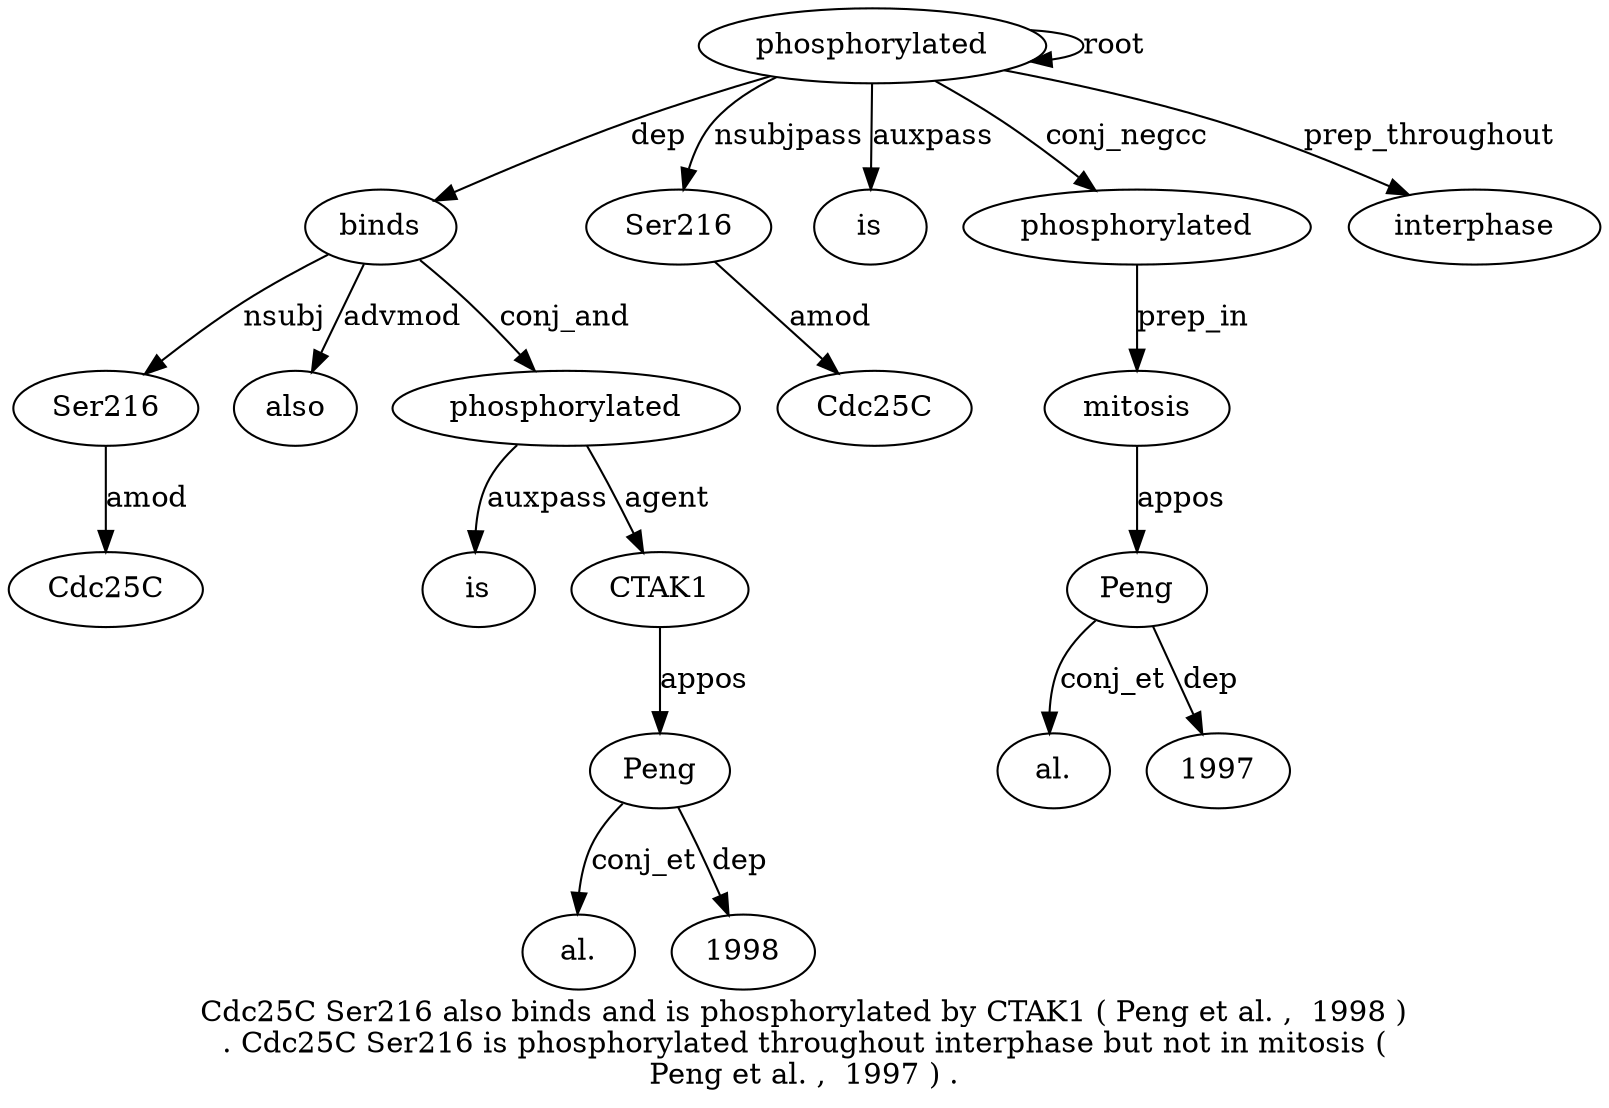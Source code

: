 digraph "Cdc25C Ser216 also binds and is phosphorylated by CTAK1 ( Peng et al. ,  1998 ) . Cdc25C Ser216 is phosphorylated throughout interphase but not in mitosis ( Peng et al. ,  1997 ) ." {
label="Cdc25C Ser216 also binds and is phosphorylated by CTAK1 ( Peng et al. ,  1998 )
. Cdc25C Ser216 is phosphorylated throughout interphase but not in mitosis (
Peng et al. ,  1997 ) .";
Ser216 [style=filled, fillcolor=white, label=Ser216];
Cdc25C1 [style=filled, fillcolor=white, label=Cdc25C];
Ser216 -> Cdc25C1  [label=amod];
binds4 [style=filled, fillcolor=white, label=binds];
binds4 -> Ser216  [label=nsubj];
also3 [style=filled, fillcolor=white, label=also];
binds4 -> also3  [label=advmod];
phosphorylated21 [style=filled, fillcolor=white, label=phosphorylated];
phosphorylated21 -> binds4  [label=dep];
phosphorylated7 [style=filled, fillcolor=white, label=phosphorylated];
is6 [style=filled, fillcolor=white, label=is];
phosphorylated7 -> is6  [label=auxpass];
binds4 -> phosphorylated7  [label=conj_and];
CTAK19 [style=filled, fillcolor=white, label=CTAK1];
phosphorylated7 -> CTAK19  [label=agent];
Peng11 [style=filled, fillcolor=white, label=Peng];
CTAK19 -> Peng11  [label=appos];
"al.13" [style=filled, fillcolor=white, label="al."];
Peng11 -> "al.13"  [label=conj_et];
199815 [style=filled, fillcolor=white, label=1998];
Peng11 -> 199815  [label=dep];
Ser21619 [style=filled, fillcolor=white, label=Ser216];
Cdc25C18 [style=filled, fillcolor=white, label=Cdc25C];
Ser21619 -> Cdc25C18  [label=amod];
phosphorylated21 -> Ser21619  [label=nsubjpass];
is20 [style=filled, fillcolor=white, label=is];
phosphorylated21 -> is20  [label=auxpass];
phosphorylated21 -> phosphorylated21  [label=root];
"phosphorylated21'" [style=filled, fillcolor=white, label=phosphorylated];
phosphorylated21 -> "phosphorylated21'"  [label=conj_negcc];
interphase23 [style=filled, fillcolor=white, label=interphase];
phosphorylated21 -> interphase23  [label=prep_throughout];
mitosis27 [style=filled, fillcolor=white, label=mitosis];
"phosphorylated21'" -> mitosis27  [label=prep_in];
Peng29 [style=filled, fillcolor=white, label=Peng];
mitosis27 -> Peng29  [label=appos];
"al.31" [style=filled, fillcolor=white, label="al."];
Peng29 -> "al.31"  [label=conj_et];
199733 [style=filled, fillcolor=white, label=1997];
Peng29 -> 199733  [label=dep];
}
